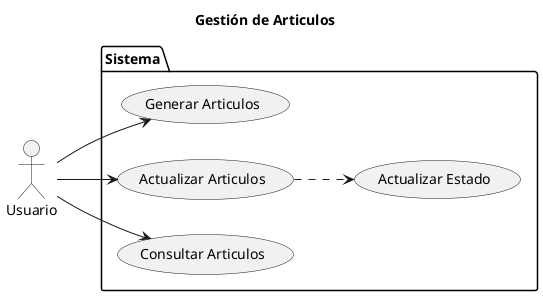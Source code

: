 @startuml articulos

left to right direction

title Gestión de Articulos

actor Usuario as User

package Sistema {

    USECASE "Generar Articulos" as UC_Generar
    USECASE "Actualizar Articulos" as UC_Editar
    USECASE "Consultar Articulos" as UC_Consultar
    USECASE "Actualizar Estado" as UCE_Actualizar

    UC_Editar ..> UCE_Actualizar

}

User --> UC_Generar
User --> UC_Editar
User --> UC_Consultar

@enduml